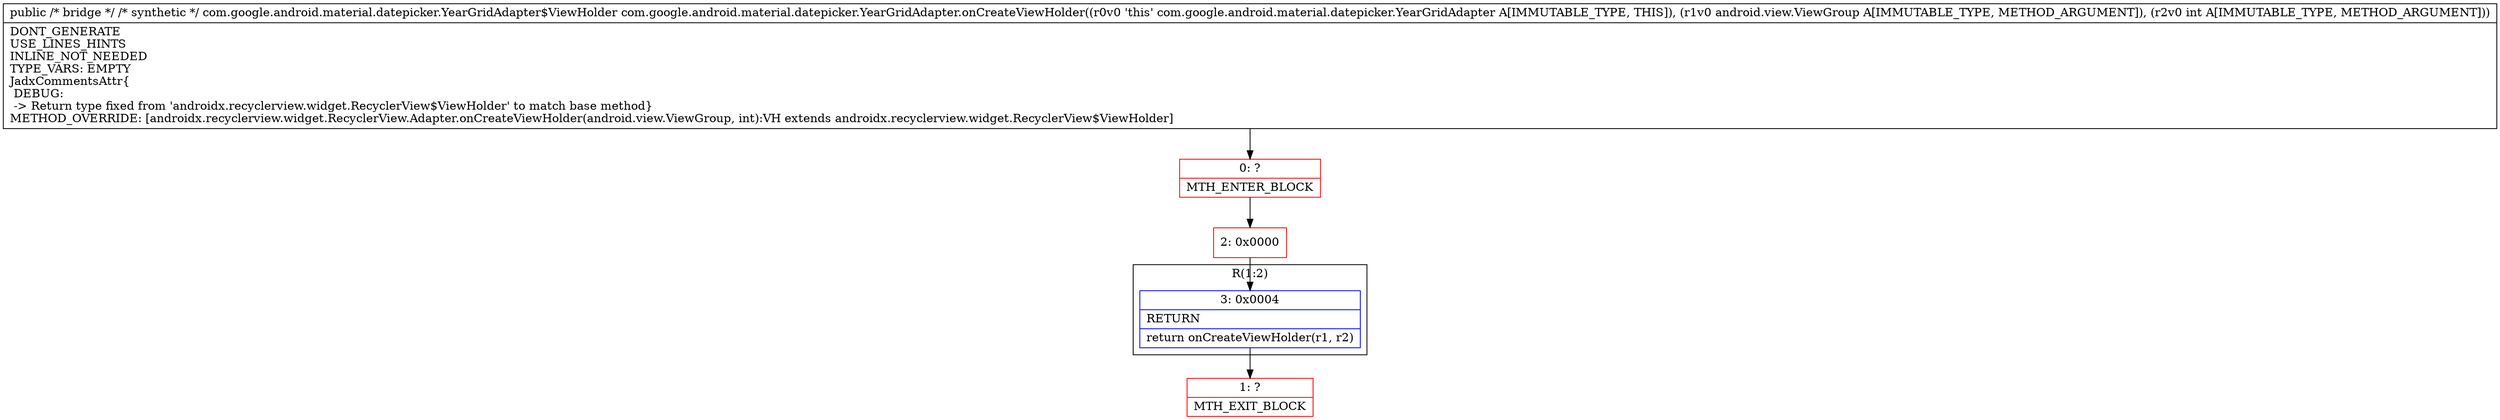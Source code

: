 digraph "CFG forcom.google.android.material.datepicker.YearGridAdapter.onCreateViewHolder(Landroid\/view\/ViewGroup;I)Landroidx\/recyclerview\/widget\/RecyclerView$ViewHolder;" {
subgraph cluster_Region_1910348475 {
label = "R(1:2)";
node [shape=record,color=blue];
Node_3 [shape=record,label="{3\:\ 0x0004|RETURN\l|return onCreateViewHolder(r1, r2)\l}"];
}
Node_0 [shape=record,color=red,label="{0\:\ ?|MTH_ENTER_BLOCK\l}"];
Node_2 [shape=record,color=red,label="{2\:\ 0x0000}"];
Node_1 [shape=record,color=red,label="{1\:\ ?|MTH_EXIT_BLOCK\l}"];
MethodNode[shape=record,label="{public \/* bridge *\/ \/* synthetic *\/ com.google.android.material.datepicker.YearGridAdapter$ViewHolder com.google.android.material.datepicker.YearGridAdapter.onCreateViewHolder((r0v0 'this' com.google.android.material.datepicker.YearGridAdapter A[IMMUTABLE_TYPE, THIS]), (r1v0 android.view.ViewGroup A[IMMUTABLE_TYPE, METHOD_ARGUMENT]), (r2v0 int A[IMMUTABLE_TYPE, METHOD_ARGUMENT]))  | DONT_GENERATE\lUSE_LINES_HINTS\lINLINE_NOT_NEEDED\lTYPE_VARS: EMPTY\lJadxCommentsAttr\{\l DEBUG: \l \-\> Return type fixed from 'androidx.recyclerview.widget.RecyclerView$ViewHolder' to match base method\}\lMETHOD_OVERRIDE: [androidx.recyclerview.widget.RecyclerView.Adapter.onCreateViewHolder(android.view.ViewGroup, int):VH extends androidx.recyclerview.widget.RecyclerView$ViewHolder]\l}"];
MethodNode -> Node_0;Node_3 -> Node_1;
Node_0 -> Node_2;
Node_2 -> Node_3;
}

